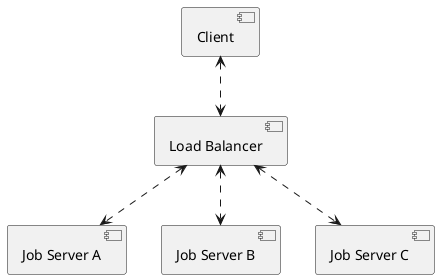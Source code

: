 @startuml

[Client] as client
[Load Balancer] as balancer
'[Database] as db

[Job Server A] as serverA
[Job Server B] as serverB
[Job Server C] as serverC

client <..> balancer
balancer <..> serverA
balancer <..> serverB
balancer <..> serverC

'serverA <..> db
'serverB <..> db
'serverC <..> db

@enduml
